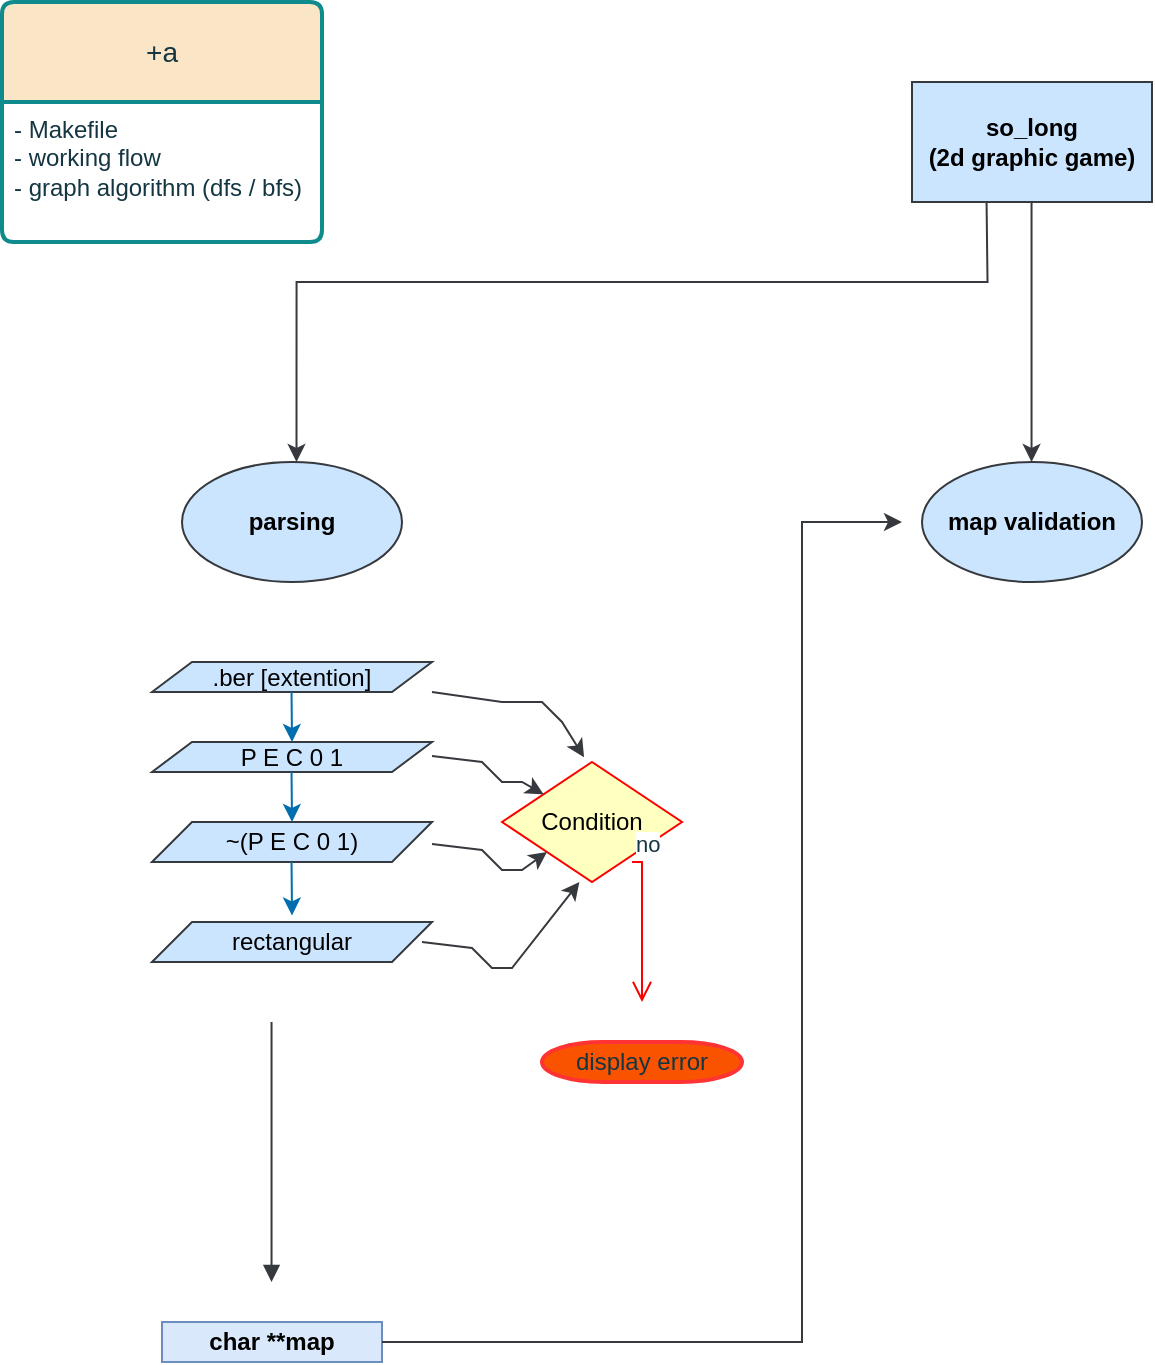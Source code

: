 <mxfile version="21.5.0" type="github">
  <diagram name="Page-1" id="2YBvvXClWsGukQMizWep">
    <mxGraphModel dx="965" dy="490" grid="1" gridSize="10" guides="1" tooltips="1" connect="1" arrows="1" fold="1" page="1" pageScale="1" pageWidth="1100" pageHeight="850" math="0" shadow="0">
      <root>
        <mxCell id="0" />
        <mxCell id="1" parent="0" />
        <mxCell id="fSqQDzRsPBZKtno-7gHz-2" value="so_long&lt;br&gt;(2d graphic game)" style="rounded=0;whiteSpace=wrap;html=1;strokeColor=#36393d;fillColor=#cce5ff;fontStyle=1" parent="1" vertex="1">
          <mxGeometry x="455" y="80" width="120" height="60" as="geometry" />
        </mxCell>
        <mxCell id="fSqQDzRsPBZKtno-7gHz-4" value="&lt;b&gt;map validation&lt;/b&gt;" style="ellipse;whiteSpace=wrap;html=1;strokeColor=#36393d;fillColor=#cce5ff;" parent="1" vertex="1">
          <mxGeometry x="460" y="270" width="110" height="60" as="geometry" />
        </mxCell>
        <mxCell id="fSqQDzRsPBZKtno-7gHz-5" value="parsing" style="ellipse;whiteSpace=wrap;html=1;strokeColor=#36393d;fillColor=#cce5ff;fontStyle=1" parent="1" vertex="1">
          <mxGeometry x="90" y="270" width="110" height="60" as="geometry" />
        </mxCell>
        <mxCell id="fSqQDzRsPBZKtno-7gHz-7" value="" style="endArrow=classic;html=1;rounded=0;strokeColor=#36393d;fontColor=#143642;fillColor=#ffcccc;entryX=0.727;entryY=0;entryDx=0;entryDy=0;entryPerimeter=0;exitX=0.5;exitY=1;exitDx=0;exitDy=0;" parent="1" edge="1">
          <mxGeometry width="50" height="50" relative="1" as="geometry">
            <mxPoint x="492.28" y="140" as="sourcePoint" />
            <mxPoint x="147.25" y="270" as="targetPoint" />
            <Array as="points">
              <mxPoint x="492.76" y="180" />
              <mxPoint x="147.28" y="180" />
            </Array>
          </mxGeometry>
        </mxCell>
        <mxCell id="fSqQDzRsPBZKtno-7gHz-8" value="&lt;b&gt;char **map&lt;/b&gt;" style="rounded=0;whiteSpace=wrap;html=1;fillColor=#dae8fc;strokeColor=#6c8ebf;" parent="1" vertex="1">
          <mxGeometry x="80" y="700" width="110" height="20" as="geometry" />
        </mxCell>
        <mxCell id="fSqQDzRsPBZKtno-7gHz-9" value="" style="endArrow=classic;html=1;rounded=0;strokeColor=#36393d;fontColor=#143642;fillColor=#eeeeee;exitX=0.5;exitY=1;exitDx=0;exitDy=0;" parent="1" edge="1">
          <mxGeometry width="50" height="50" relative="1" as="geometry">
            <mxPoint x="514.77" y="140" as="sourcePoint" />
            <mxPoint x="514.77" y="270" as="targetPoint" />
          </mxGeometry>
        </mxCell>
        <mxCell id="fSqQDzRsPBZKtno-7gHz-17" value="P E C 0 1" style="shape=parallelogram;perimeter=parallelogramPerimeter;whiteSpace=wrap;html=1;fixedSize=1;strokeColor=#36393d;fillColor=#cce5ff;" parent="1" vertex="1">
          <mxGeometry x="75" y="410" width="140" height="15" as="geometry" />
        </mxCell>
        <mxCell id="fSqQDzRsPBZKtno-7gHz-18" value="~(P E C 0 1)" style="shape=parallelogram;perimeter=parallelogramPerimeter;whiteSpace=wrap;html=1;fixedSize=1;strokeColor=#36393d;fillColor=#cce5ff;" parent="1" vertex="1">
          <mxGeometry x="75" y="450" width="140" height="20" as="geometry" />
        </mxCell>
        <mxCell id="fSqQDzRsPBZKtno-7gHz-19" value="rectangular" style="shape=parallelogram;perimeter=parallelogramPerimeter;whiteSpace=wrap;html=1;fixedSize=1;strokeColor=#36393d;fillColor=#cce5ff;" parent="1" vertex="1">
          <mxGeometry x="75" y="500" width="140" height="20" as="geometry" />
        </mxCell>
        <mxCell id="fSqQDzRsPBZKtno-7gHz-20" value=".ber [extention]" style="shape=parallelogram;perimeter=parallelogramPerimeter;whiteSpace=wrap;html=1;fixedSize=1;strokeColor=#36393d;fillColor=#cce5ff;" parent="1" vertex="1">
          <mxGeometry x="75" y="370" width="140" height="15" as="geometry" />
        </mxCell>
        <mxCell id="fSqQDzRsPBZKtno-7gHz-28" value="Condition" style="rhombus;whiteSpace=wrap;html=1;fontColor=#000000;fillColor=#ffffc0;strokeColor=#ff0000;" parent="1" vertex="1">
          <mxGeometry x="250" y="420" width="90" height="60" as="geometry" />
        </mxCell>
        <mxCell id="fSqQDzRsPBZKtno-7gHz-29" value="no" style="edgeStyle=orthogonalEdgeStyle;html=1;align=left;verticalAlign=bottom;endArrow=open;endSize=8;strokeColor=#ff0000;rounded=0;fontColor=#143642;fillColor=#FAE5C7;" parent="1" edge="1">
          <mxGeometry x="-1" relative="1" as="geometry">
            <mxPoint x="320" y="540" as="targetPoint" />
            <mxPoint x="315.013" y="469.998" as="sourcePoint" />
            <Array as="points">
              <mxPoint x="320" y="470" />
            </Array>
          </mxGeometry>
        </mxCell>
        <mxCell id="fSqQDzRsPBZKtno-7gHz-31" value="" style="endArrow=classic;html=1;rounded=0;strokeColor=#36393d;fontColor=#143642;fillColor=#eeeeee;entryX=0.456;entryY=-0.039;entryDx=0;entryDy=0;entryPerimeter=0;" parent="1" target="fSqQDzRsPBZKtno-7gHz-28" edge="1">
          <mxGeometry width="50" height="50" relative="1" as="geometry">
            <mxPoint x="215" y="385" as="sourcePoint" />
            <mxPoint x="300" y="385" as="targetPoint" />
            <Array as="points">
              <mxPoint x="250" y="390" />
              <mxPoint x="270" y="390" />
              <mxPoint x="280" y="400" />
            </Array>
          </mxGeometry>
        </mxCell>
        <mxCell id="fSqQDzRsPBZKtno-7gHz-33" value="" style="endArrow=classic;html=1;rounded=0;strokeColor=#36393d;fontColor=#143642;fillColor=#eeeeee;" parent="1" target="fSqQDzRsPBZKtno-7gHz-28" edge="1">
          <mxGeometry width="50" height="50" relative="1" as="geometry">
            <mxPoint x="215" y="417" as="sourcePoint" />
            <mxPoint x="291" y="450" as="targetPoint" />
            <Array as="points">
              <mxPoint x="240" y="420" />
              <mxPoint x="250" y="430" />
              <mxPoint x="260" y="430" />
            </Array>
          </mxGeometry>
        </mxCell>
        <mxCell id="fSqQDzRsPBZKtno-7gHz-34" value="" style="endArrow=classic;html=1;rounded=0;strokeColor=#36393d;fontColor=#143642;fillColor=#eeeeee;entryX=0;entryY=1;entryDx=0;entryDy=0;" parent="1" target="fSqQDzRsPBZKtno-7gHz-28" edge="1">
          <mxGeometry width="50" height="50" relative="1" as="geometry">
            <mxPoint x="215" y="461" as="sourcePoint" />
            <mxPoint x="271" y="480" as="targetPoint" />
            <Array as="points">
              <mxPoint x="240" y="464" />
              <mxPoint x="250" y="474" />
              <mxPoint x="260" y="474" />
            </Array>
          </mxGeometry>
        </mxCell>
        <mxCell id="fSqQDzRsPBZKtno-7gHz-35" value="" style="endArrow=classic;html=1;rounded=0;strokeColor=#36393d;fontColor=#143642;fillColor=#eeeeee;entryX=0.43;entryY=1;entryDx=0;entryDy=0;entryPerimeter=0;" parent="1" target="fSqQDzRsPBZKtno-7gHz-28" edge="1">
          <mxGeometry width="50" height="50" relative="1" as="geometry">
            <mxPoint x="210" y="510" as="sourcePoint" />
            <mxPoint x="266" y="529" as="targetPoint" />
            <Array as="points">
              <mxPoint x="235" y="513" />
              <mxPoint x="245" y="523" />
              <mxPoint x="255" y="523" />
            </Array>
          </mxGeometry>
        </mxCell>
        <mxCell id="fSqQDzRsPBZKtno-7gHz-40" value="" style="endArrow=classic;html=1;rounded=0;fontColor=#143642;fillColor=#1ba1e2;strokeColor=#006EAF;" parent="1" edge="1">
          <mxGeometry width="50" height="50" relative="1" as="geometry">
            <mxPoint x="144.77" y="385" as="sourcePoint" />
            <mxPoint x="145" y="410" as="targetPoint" />
          </mxGeometry>
        </mxCell>
        <mxCell id="fSqQDzRsPBZKtno-7gHz-42" value="" style="endArrow=classic;html=1;rounded=0;fontColor=#143642;fillColor=#1ba1e2;strokeColor=#006EAF;" parent="1" edge="1">
          <mxGeometry width="50" height="50" relative="1" as="geometry">
            <mxPoint x="144.77" y="425" as="sourcePoint" />
            <mxPoint x="145" y="450" as="targetPoint" />
          </mxGeometry>
        </mxCell>
        <mxCell id="fSqQDzRsPBZKtno-7gHz-43" value="" style="endArrow=classic;html=1;rounded=0;fontColor=#143642;fillColor=#1ba1e2;strokeColor=#006EAF;entryX=0.5;entryY=-0.163;entryDx=0;entryDy=0;entryPerimeter=0;" parent="1" target="fSqQDzRsPBZKtno-7gHz-19" edge="1">
          <mxGeometry width="50" height="50" relative="1" as="geometry">
            <mxPoint x="144.77" y="470" as="sourcePoint" />
            <mxPoint x="145" y="495" as="targetPoint" />
          </mxGeometry>
        </mxCell>
        <mxCell id="fSqQDzRsPBZKtno-7gHz-50" value="display error" style="strokeWidth=2;html=1;shape=mxgraph.flowchart.terminator;whiteSpace=wrap;strokeColor=#FF3333;fontColor=#143642;fillColor=#FA5300;" parent="1" vertex="1">
          <mxGeometry x="270" y="560" width="100" height="20" as="geometry" />
        </mxCell>
        <mxCell id="fSqQDzRsPBZKtno-7gHz-51" value="&lt;br&gt;" style="endArrow=block;endFill=1;html=1;edgeStyle=orthogonalEdgeStyle;align=left;verticalAlign=top;rounded=0;strokeColor=#36393d;fontColor=#143642;fillColor=#eeeeee;" parent="1" edge="1">
          <mxGeometry x="-0.846" y="15" relative="1" as="geometry">
            <mxPoint x="134.77" y="550" as="sourcePoint" />
            <mxPoint x="134.77" y="680" as="targetPoint" />
            <mxPoint as="offset" />
          </mxGeometry>
        </mxCell>
        <mxCell id="fSqQDzRsPBZKtno-7gHz-52" value="" style="edgeLabel;resizable=0;html=1;align=left;verticalAlign=bottom;strokeColor=#0F8B8D;fontColor=#143642;fillColor=#FAE5C7;" parent="fSqQDzRsPBZKtno-7gHz-51" connectable="0" vertex="1">
          <mxGeometry x="-1" relative="1" as="geometry" />
        </mxCell>
        <mxCell id="fSqQDzRsPBZKtno-7gHz-54" value="" style="endArrow=classic;html=1;rounded=0;strokeColor=#36393d;fontColor=#143642;fillColor=#ffff88;" parent="1" edge="1">
          <mxGeometry width="50" height="50" relative="1" as="geometry">
            <mxPoint x="190" y="710" as="sourcePoint" />
            <mxPoint x="450" y="300" as="targetPoint" />
            <Array as="points">
              <mxPoint x="400" y="710" />
              <mxPoint x="400" y="300" />
            </Array>
          </mxGeometry>
        </mxCell>
        <mxCell id="fSqQDzRsPBZKtno-7gHz-58" value="+a" style="swimlane;childLayout=stackLayout;horizontal=1;startSize=50;horizontalStack=0;rounded=1;fontSize=14;fontStyle=0;strokeWidth=2;resizeParent=0;resizeLast=1;shadow=0;dashed=0;align=center;arcSize=4;whiteSpace=wrap;html=1;strokeColor=#0F8B8D;fontColor=#143642;fillColor=#FAE5C7;" parent="1" vertex="1">
          <mxGeometry y="40" width="160" height="120" as="geometry" />
        </mxCell>
        <mxCell id="fSqQDzRsPBZKtno-7gHz-59" value="- Makefile&lt;br&gt;- working flow&lt;br&gt;- graph algorithm (dfs / bfs)" style="align=left;strokeColor=none;fillColor=none;spacingLeft=4;fontSize=12;verticalAlign=top;resizable=0;rotatable=0;part=1;html=1;fontColor=#143642;" parent="fSqQDzRsPBZKtno-7gHz-58" vertex="1">
          <mxGeometry y="50" width="160" height="70" as="geometry" />
        </mxCell>
      </root>
    </mxGraphModel>
  </diagram>
</mxfile>
